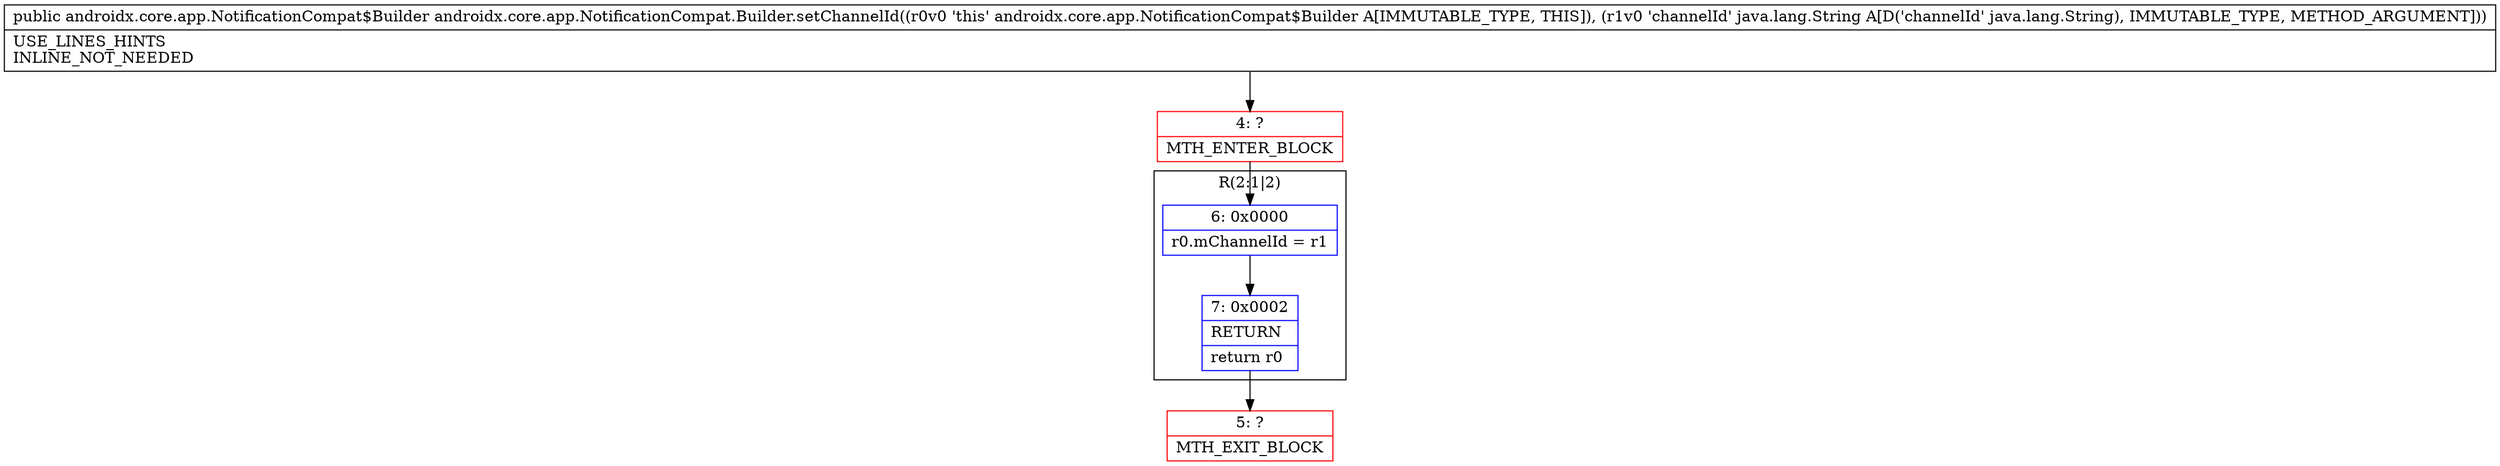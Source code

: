 digraph "CFG forandroidx.core.app.NotificationCompat.Builder.setChannelId(Ljava\/lang\/String;)Landroidx\/core\/app\/NotificationCompat$Builder;" {
subgraph cluster_Region_1559981174 {
label = "R(2:1|2)";
node [shape=record,color=blue];
Node_6 [shape=record,label="{6\:\ 0x0000|r0.mChannelId = r1\l}"];
Node_7 [shape=record,label="{7\:\ 0x0002|RETURN\l|return r0\l}"];
}
Node_4 [shape=record,color=red,label="{4\:\ ?|MTH_ENTER_BLOCK\l}"];
Node_5 [shape=record,color=red,label="{5\:\ ?|MTH_EXIT_BLOCK\l}"];
MethodNode[shape=record,label="{public androidx.core.app.NotificationCompat$Builder androidx.core.app.NotificationCompat.Builder.setChannelId((r0v0 'this' androidx.core.app.NotificationCompat$Builder A[IMMUTABLE_TYPE, THIS]), (r1v0 'channelId' java.lang.String A[D('channelId' java.lang.String), IMMUTABLE_TYPE, METHOD_ARGUMENT]))  | USE_LINES_HINTS\lINLINE_NOT_NEEDED\l}"];
MethodNode -> Node_4;Node_6 -> Node_7;
Node_7 -> Node_5;
Node_4 -> Node_6;
}

